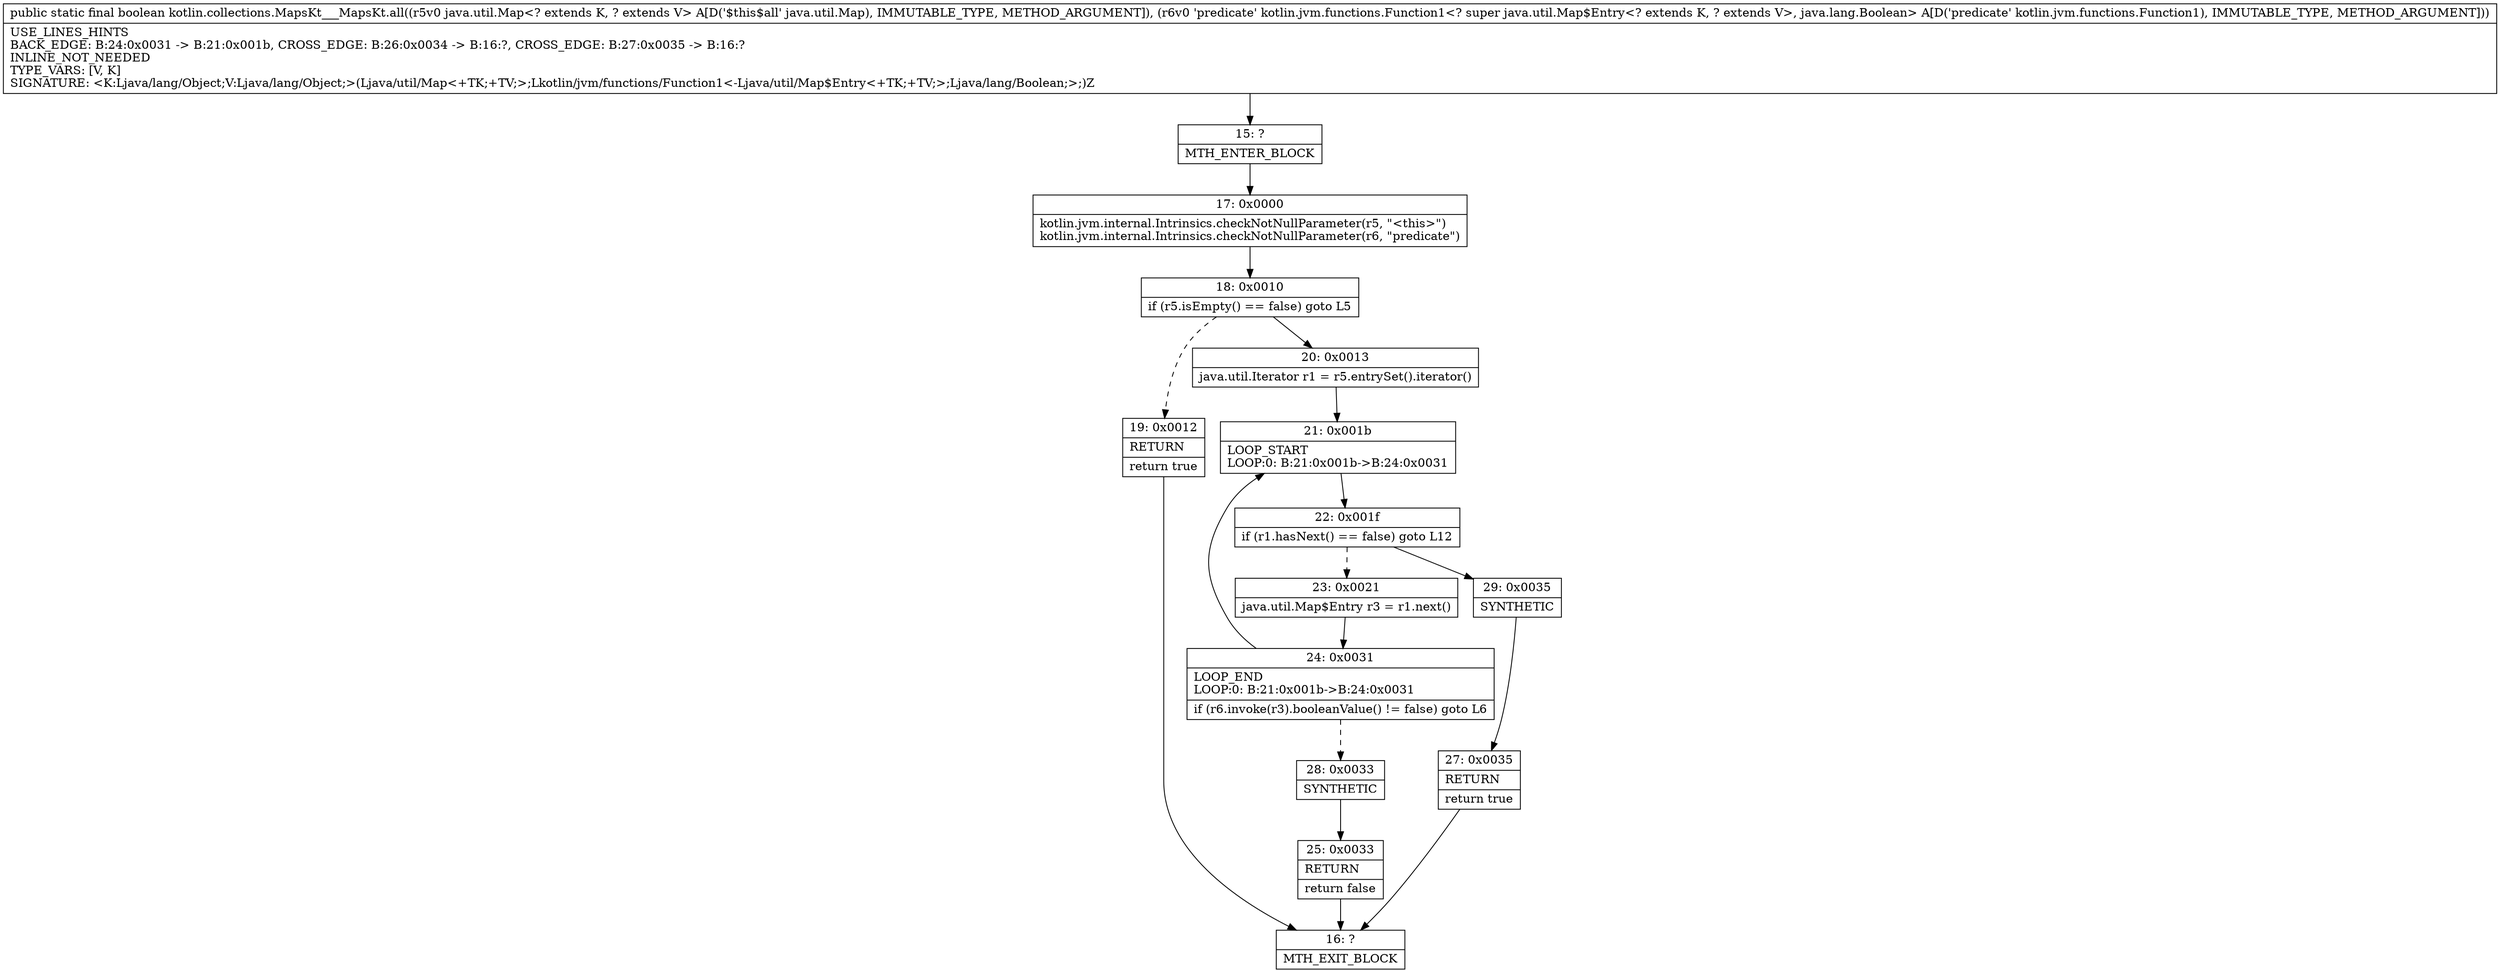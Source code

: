 digraph "CFG forkotlin.collections.MapsKt___MapsKt.all(Ljava\/util\/Map;Lkotlin\/jvm\/functions\/Function1;)Z" {
Node_15 [shape=record,label="{15\:\ ?|MTH_ENTER_BLOCK\l}"];
Node_17 [shape=record,label="{17\:\ 0x0000|kotlin.jvm.internal.Intrinsics.checkNotNullParameter(r5, \"\<this\>\")\lkotlin.jvm.internal.Intrinsics.checkNotNullParameter(r6, \"predicate\")\l}"];
Node_18 [shape=record,label="{18\:\ 0x0010|if (r5.isEmpty() == false) goto L5\l}"];
Node_19 [shape=record,label="{19\:\ 0x0012|RETURN\l|return true\l}"];
Node_16 [shape=record,label="{16\:\ ?|MTH_EXIT_BLOCK\l}"];
Node_20 [shape=record,label="{20\:\ 0x0013|java.util.Iterator r1 = r5.entrySet().iterator()\l}"];
Node_21 [shape=record,label="{21\:\ 0x001b|LOOP_START\lLOOP:0: B:21:0x001b\-\>B:24:0x0031\l}"];
Node_22 [shape=record,label="{22\:\ 0x001f|if (r1.hasNext() == false) goto L12\l}"];
Node_23 [shape=record,label="{23\:\ 0x0021|java.util.Map$Entry r3 = r1.next()\l}"];
Node_24 [shape=record,label="{24\:\ 0x0031|LOOP_END\lLOOP:0: B:21:0x001b\-\>B:24:0x0031\l|if (r6.invoke(r3).booleanValue() != false) goto L6\l}"];
Node_28 [shape=record,label="{28\:\ 0x0033|SYNTHETIC\l}"];
Node_25 [shape=record,label="{25\:\ 0x0033|RETURN\l|return false\l}"];
Node_29 [shape=record,label="{29\:\ 0x0035|SYNTHETIC\l}"];
Node_27 [shape=record,label="{27\:\ 0x0035|RETURN\l|return true\l}"];
MethodNode[shape=record,label="{public static final boolean kotlin.collections.MapsKt___MapsKt.all((r5v0 java.util.Map\<? extends K, ? extends V\> A[D('$this$all' java.util.Map), IMMUTABLE_TYPE, METHOD_ARGUMENT]), (r6v0 'predicate' kotlin.jvm.functions.Function1\<? super java.util.Map$Entry\<? extends K, ? extends V\>, java.lang.Boolean\> A[D('predicate' kotlin.jvm.functions.Function1), IMMUTABLE_TYPE, METHOD_ARGUMENT]))  | USE_LINES_HINTS\lBACK_EDGE: B:24:0x0031 \-\> B:21:0x001b, CROSS_EDGE: B:26:0x0034 \-\> B:16:?, CROSS_EDGE: B:27:0x0035 \-\> B:16:?\lINLINE_NOT_NEEDED\lTYPE_VARS: [V, K]\lSIGNATURE: \<K:Ljava\/lang\/Object;V:Ljava\/lang\/Object;\>(Ljava\/util\/Map\<+TK;+TV;\>;Lkotlin\/jvm\/functions\/Function1\<\-Ljava\/util\/Map$Entry\<+TK;+TV;\>;Ljava\/lang\/Boolean;\>;)Z\l}"];
MethodNode -> Node_15;Node_15 -> Node_17;
Node_17 -> Node_18;
Node_18 -> Node_19[style=dashed];
Node_18 -> Node_20;
Node_19 -> Node_16;
Node_20 -> Node_21;
Node_21 -> Node_22;
Node_22 -> Node_23[style=dashed];
Node_22 -> Node_29;
Node_23 -> Node_24;
Node_24 -> Node_21;
Node_24 -> Node_28[style=dashed];
Node_28 -> Node_25;
Node_25 -> Node_16;
Node_29 -> Node_27;
Node_27 -> Node_16;
}

